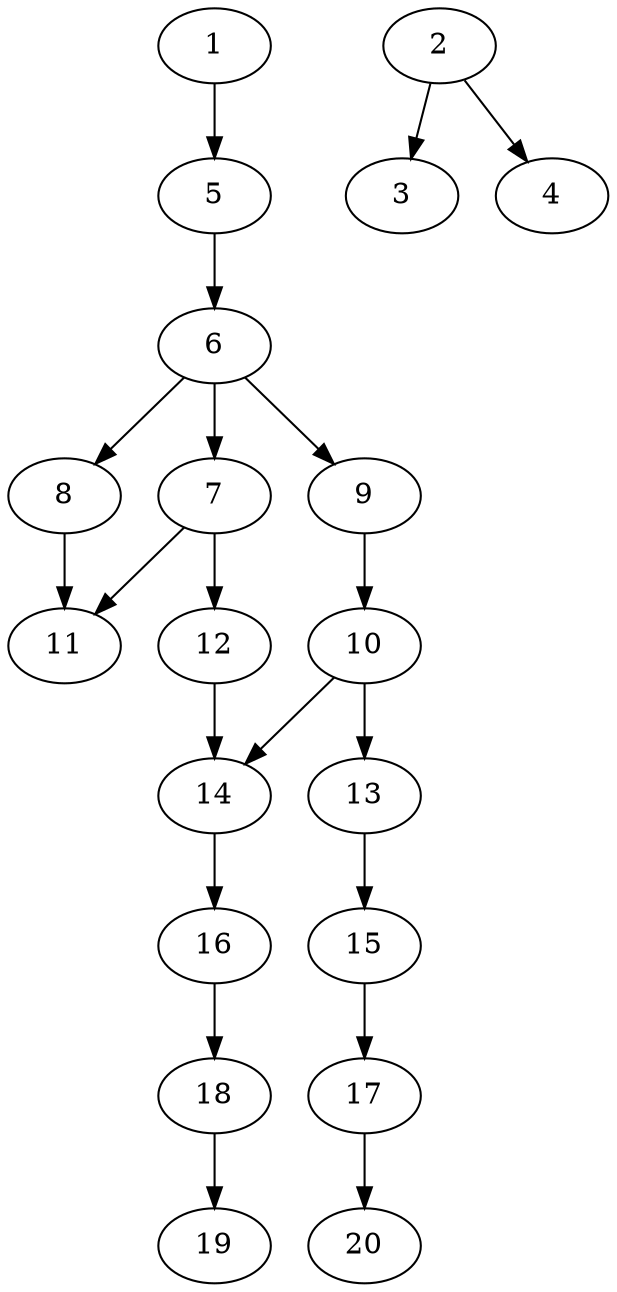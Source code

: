 // DAG automatically generated by daggen at Sat Jul 27 15:34:46 2019
// ./daggen --dot -n 20 --ccr 0.3 --fat 0.4 --regular 0.5 --density 0.4 --mindata 5242880 --maxdata 52428800 
digraph G {
  1 [size="139492693", alpha="0.10", expect_size="41847808"] 
  1 -> 5 [size ="41847808"]
  2 [size="87227733", alpha="0.18", expect_size="26168320"] 
  2 -> 3 [size ="26168320"]
  2 -> 4 [size ="26168320"]
  3 [size="32651947", alpha="0.14", expect_size="9795584"] 
  4 [size="166225920", alpha="0.18", expect_size="49867776"] 
  5 [size="157143040", alpha="0.18", expect_size="47142912"] 
  5 -> 6 [size ="47142912"]
  6 [size="150865920", alpha="0.03", expect_size="45259776"] 
  6 -> 7 [size ="45259776"]
  6 -> 8 [size ="45259776"]
  6 -> 9 [size ="45259776"]
  7 [size="73349120", alpha="0.07", expect_size="22004736"] 
  7 -> 11 [size ="22004736"]
  7 -> 12 [size ="22004736"]
  8 [size="18172587", alpha="0.03", expect_size="5451776"] 
  8 -> 11 [size ="5451776"]
  9 [size="39785813", alpha="0.19", expect_size="11935744"] 
  9 -> 10 [size ="11935744"]
  10 [size="84572160", alpha="0.04", expect_size="25371648"] 
  10 -> 13 [size ="25371648"]
  10 -> 14 [size ="25371648"]
  11 [size="76875093", alpha="0.12", expect_size="23062528"] 
  12 [size="151732907", alpha="0.16", expect_size="45519872"] 
  12 -> 14 [size ="45519872"]
  13 [size="136014507", alpha="0.04", expect_size="40804352"] 
  13 -> 15 [size ="40804352"]
  14 [size="85084160", alpha="0.03", expect_size="25525248"] 
  14 -> 16 [size ="25525248"]
  15 [size="71417173", alpha="0.19", expect_size="21425152"] 
  15 -> 17 [size ="21425152"]
  16 [size="55780693", alpha="0.20", expect_size="16734208"] 
  16 -> 18 [size ="16734208"]
  17 [size="75543893", alpha="0.10", expect_size="22663168"] 
  17 -> 20 [size ="22663168"]
  18 [size="132949333", alpha="0.09", expect_size="39884800"] 
  18 -> 19 [size ="39884800"]
  19 [size="159832747", alpha="0.04", expect_size="47949824"] 
  20 [size="151903573", alpha="0.02", expect_size="45571072"] 
}
